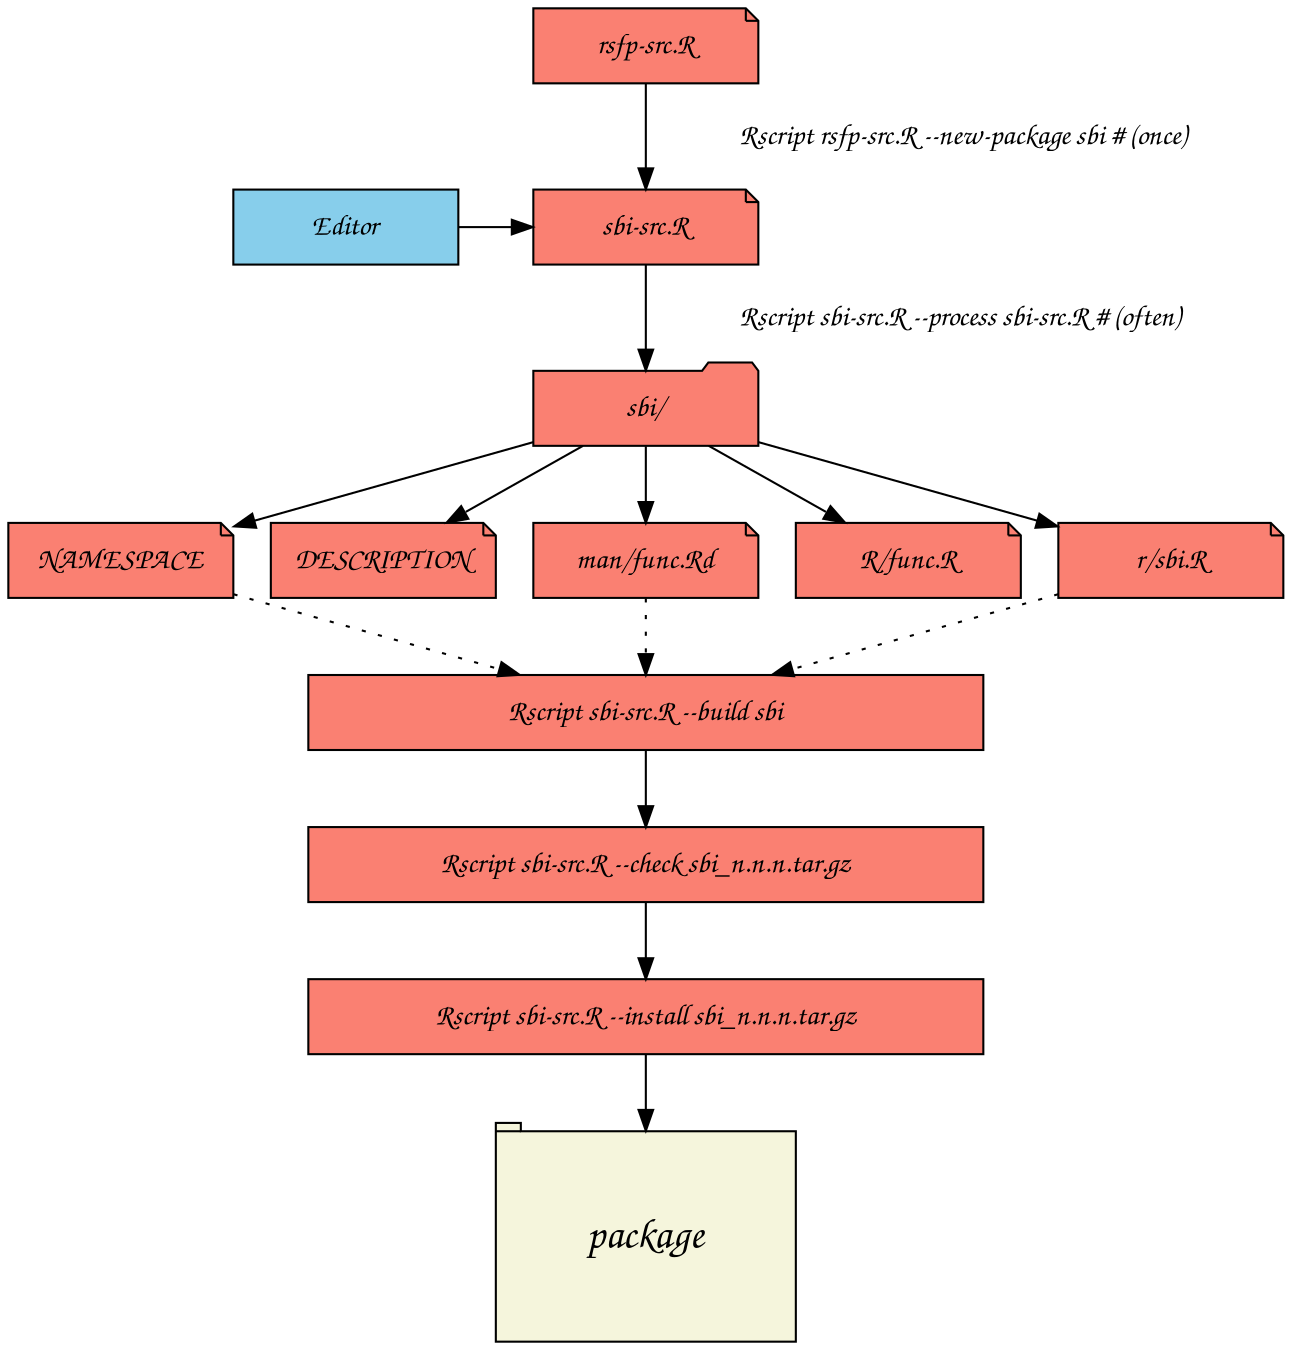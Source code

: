 digraph R {
    node[fontname="Comic Sans MS",shape=note,style=filled,fillcolor=salmon,width=1.5]
    edge[fontname="Comic Sans MS"]
    rspf -> sbi[label="               Rscript rsfp-src.R --new-package sbi # (once)"]
    sbi -> sbidir[label="               Rscript sbi-src.R --process sbi-src.R # (often)"]
    sbidir -> NAMESPACE
    sbidir -> DESCRIPTION
    sbidir -> manRd
    sbidir -> RR
    sbidir -> RPkg
    rspf[label="rsfp-src.R"]
    sbi[label="sbi-src.R",shape="note"]
    sbidir[label="sbi/",shape="folder"]
    manRd[label="man/func.Rd"]
    RR[label="R/func.R"]
    RPkg[label="r/sbi.R"]
    manRd -> build[style=dotted]
    NAMESPACE -> build[style=dotted]
    RPkg -> build[style=dotted]
    build -> check
    check -> install
    editor -> sbi
    { rank=same; editor ; sbi }
    editor[label="Editor",fillcolor=skyblue,color=black,shape=box]
    build[label="Rscript sbi-src.R --build sbi",width=4.5,color=skyblue,shape=box,color=black]
    check[label="Rscript sbi-src.R --check sbi_n.n.n.tar.gz",width=4.5,color=skyblue,shape=box,color=black]
    install[label="Rscript sbi-src.R --install sbi_n.n.n.tar.gz",width=4.5,color=skyblue,shape=box,color=black]
    install -> package
    package[shape=tab,color=black,fillcolor=beige,width=2,height=1.4,fontsize=20]
}
 

